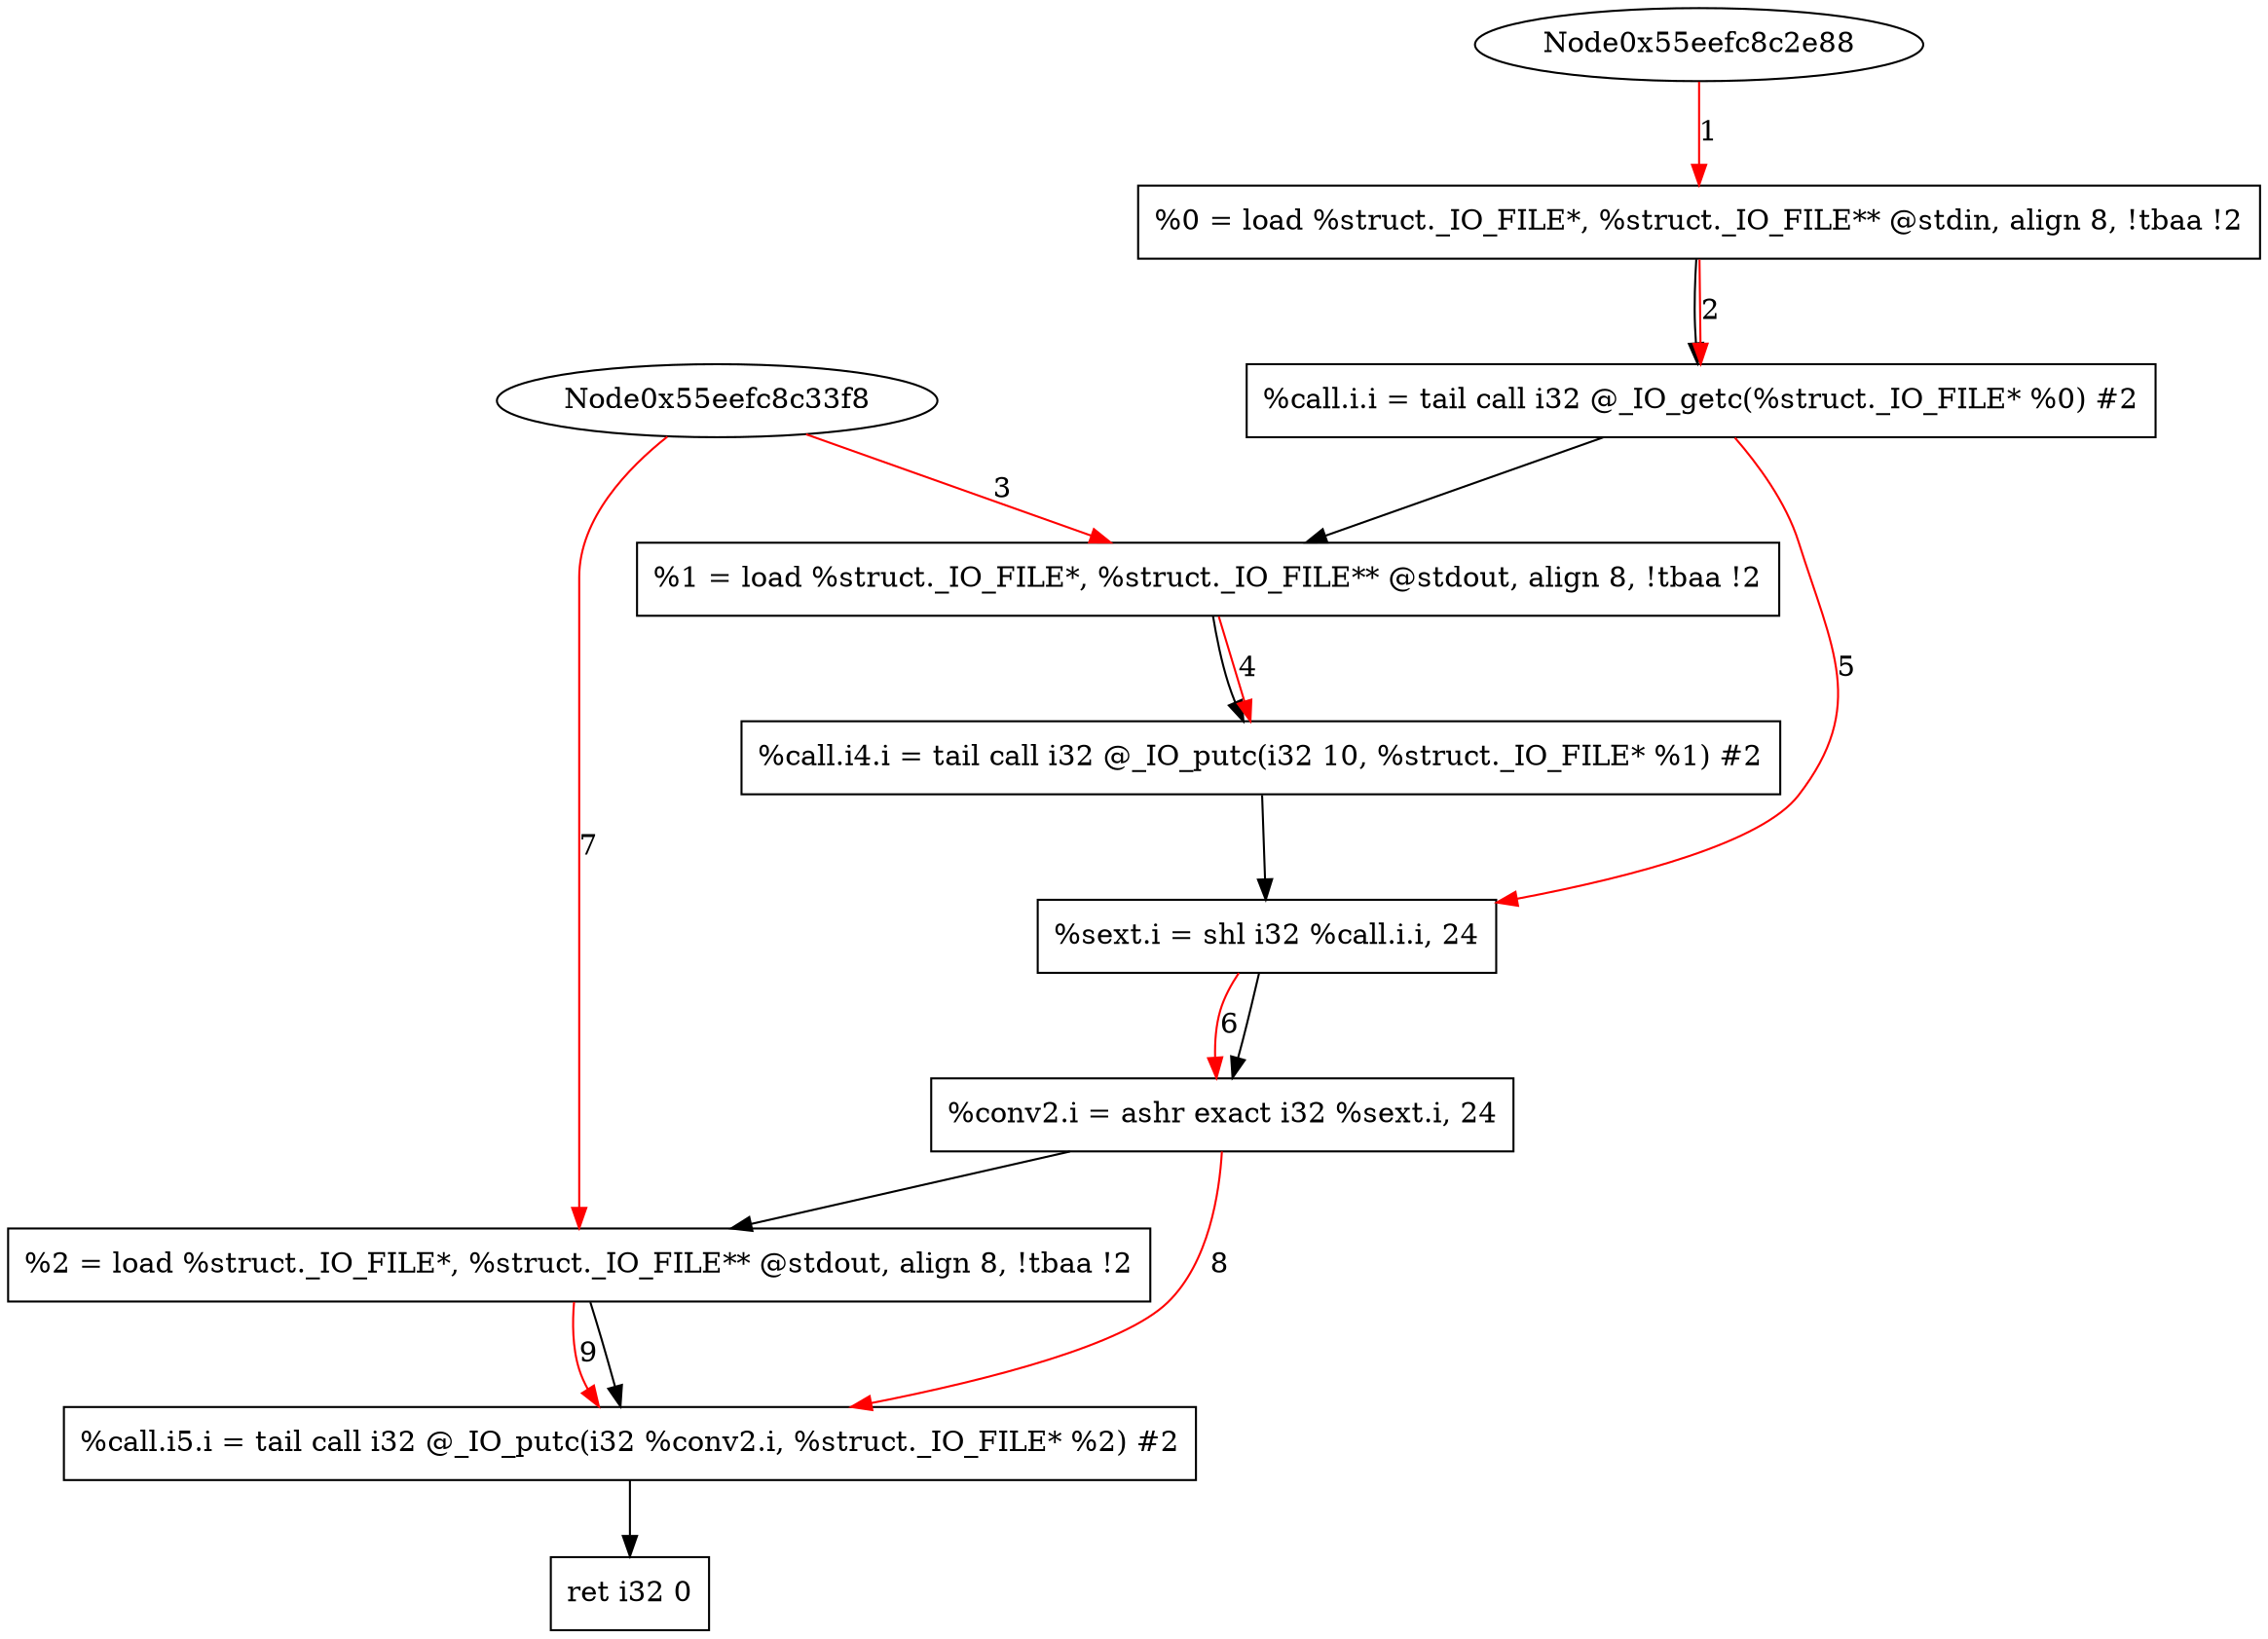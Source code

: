 digraph "CDFG for'main' function" {
	Node0x55eefc8c5ba8[shape=record, label="  %0 = load %struct._IO_FILE*, %struct._IO_FILE** @stdin, align 8, !tbaa !2"]
	Node0x55eefc8c5c80[shape=record, label="  %call.i.i = tail call i32 @_IO_getc(%struct._IO_FILE* %0) #2"]
	Node0x55eefc8c5d68[shape=record, label="  %1 = load %struct._IO_FILE*, %struct._IO_FILE** @stdout, align 8, !tbaa !2"]
	Node0x55eefc8c5e38[shape=record, label="  %call.i4.i = tail call i32 @_IO_putc(i32 10, %struct._IO_FILE* %1) #2"]
	Node0x55eefc8c5f40[shape=record, label="  %sext.i = shl i32 %call.i.i, 24"]
	Node0x55eefc8c5fb0[shape=record, label="  %conv2.i = ashr exact i32 %sext.i, 24"]
	Node0x55eefc8c6008[shape=record, label="  %2 = load %struct._IO_FILE*, %struct._IO_FILE** @stdout, align 8, !tbaa !2"]
	Node0x55eefc8c6108[shape=record, label="  %call.i5.i = tail call i32 @_IO_putc(i32 %conv2.i, %struct._IO_FILE* %2) #2"]
	Node0x55eefc8c61f8[shape=record, label="  ret i32 0"]
	Node0x55eefc8c5ba8 -> Node0x55eefc8c5c80
	Node0x55eefc8c5c80 -> Node0x55eefc8c5d68
	Node0x55eefc8c5d68 -> Node0x55eefc8c5e38
	Node0x55eefc8c5e38 -> Node0x55eefc8c5f40
	Node0x55eefc8c5f40 -> Node0x55eefc8c5fb0
	Node0x55eefc8c5fb0 -> Node0x55eefc8c6008
	Node0x55eefc8c6008 -> Node0x55eefc8c6108
	Node0x55eefc8c6108 -> Node0x55eefc8c61f8
edge [color=red]
	Node0x55eefc8c2e88 -> Node0x55eefc8c5ba8[label="1"]
	Node0x55eefc8c5ba8 -> Node0x55eefc8c5c80[label="2"]
	Node0x55eefc8c33f8 -> Node0x55eefc8c5d68[label="3"]
	Node0x55eefc8c5d68 -> Node0x55eefc8c5e38[label="4"]
	Node0x55eefc8c5c80 -> Node0x55eefc8c5f40[label="5"]
	Node0x55eefc8c5f40 -> Node0x55eefc8c5fb0[label="6"]
	Node0x55eefc8c33f8 -> Node0x55eefc8c6008[label="7"]
	Node0x55eefc8c5fb0 -> Node0x55eefc8c6108[label="8"]
	Node0x55eefc8c6008 -> Node0x55eefc8c6108[label="9"]
}
